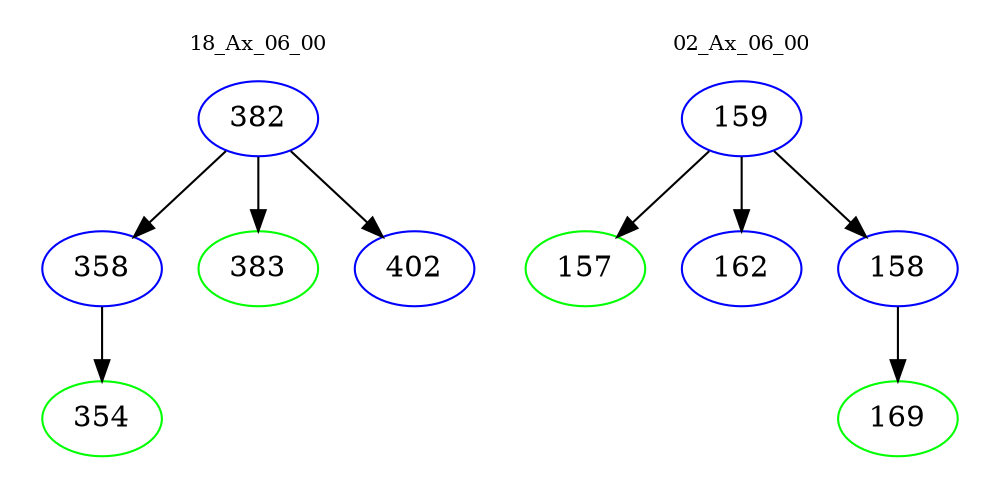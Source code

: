 digraph{
subgraph cluster_0 {
color = white
label = "18_Ax_06_00";
fontsize=10;
T0_382 [label="382", color="blue"]
T0_382 -> T0_358 [color="black"]
T0_358 [label="358", color="blue"]
T0_358 -> T0_354 [color="black"]
T0_354 [label="354", color="green"]
T0_382 -> T0_383 [color="black"]
T0_383 [label="383", color="green"]
T0_382 -> T0_402 [color="black"]
T0_402 [label="402", color="blue"]
}
subgraph cluster_1 {
color = white
label = "02_Ax_06_00";
fontsize=10;
T1_159 [label="159", color="blue"]
T1_159 -> T1_157 [color="black"]
T1_157 [label="157", color="green"]
T1_159 -> T1_162 [color="black"]
T1_162 [label="162", color="blue"]
T1_159 -> T1_158 [color="black"]
T1_158 [label="158", color="blue"]
T1_158 -> T1_169 [color="black"]
T1_169 [label="169", color="green"]
}
}
